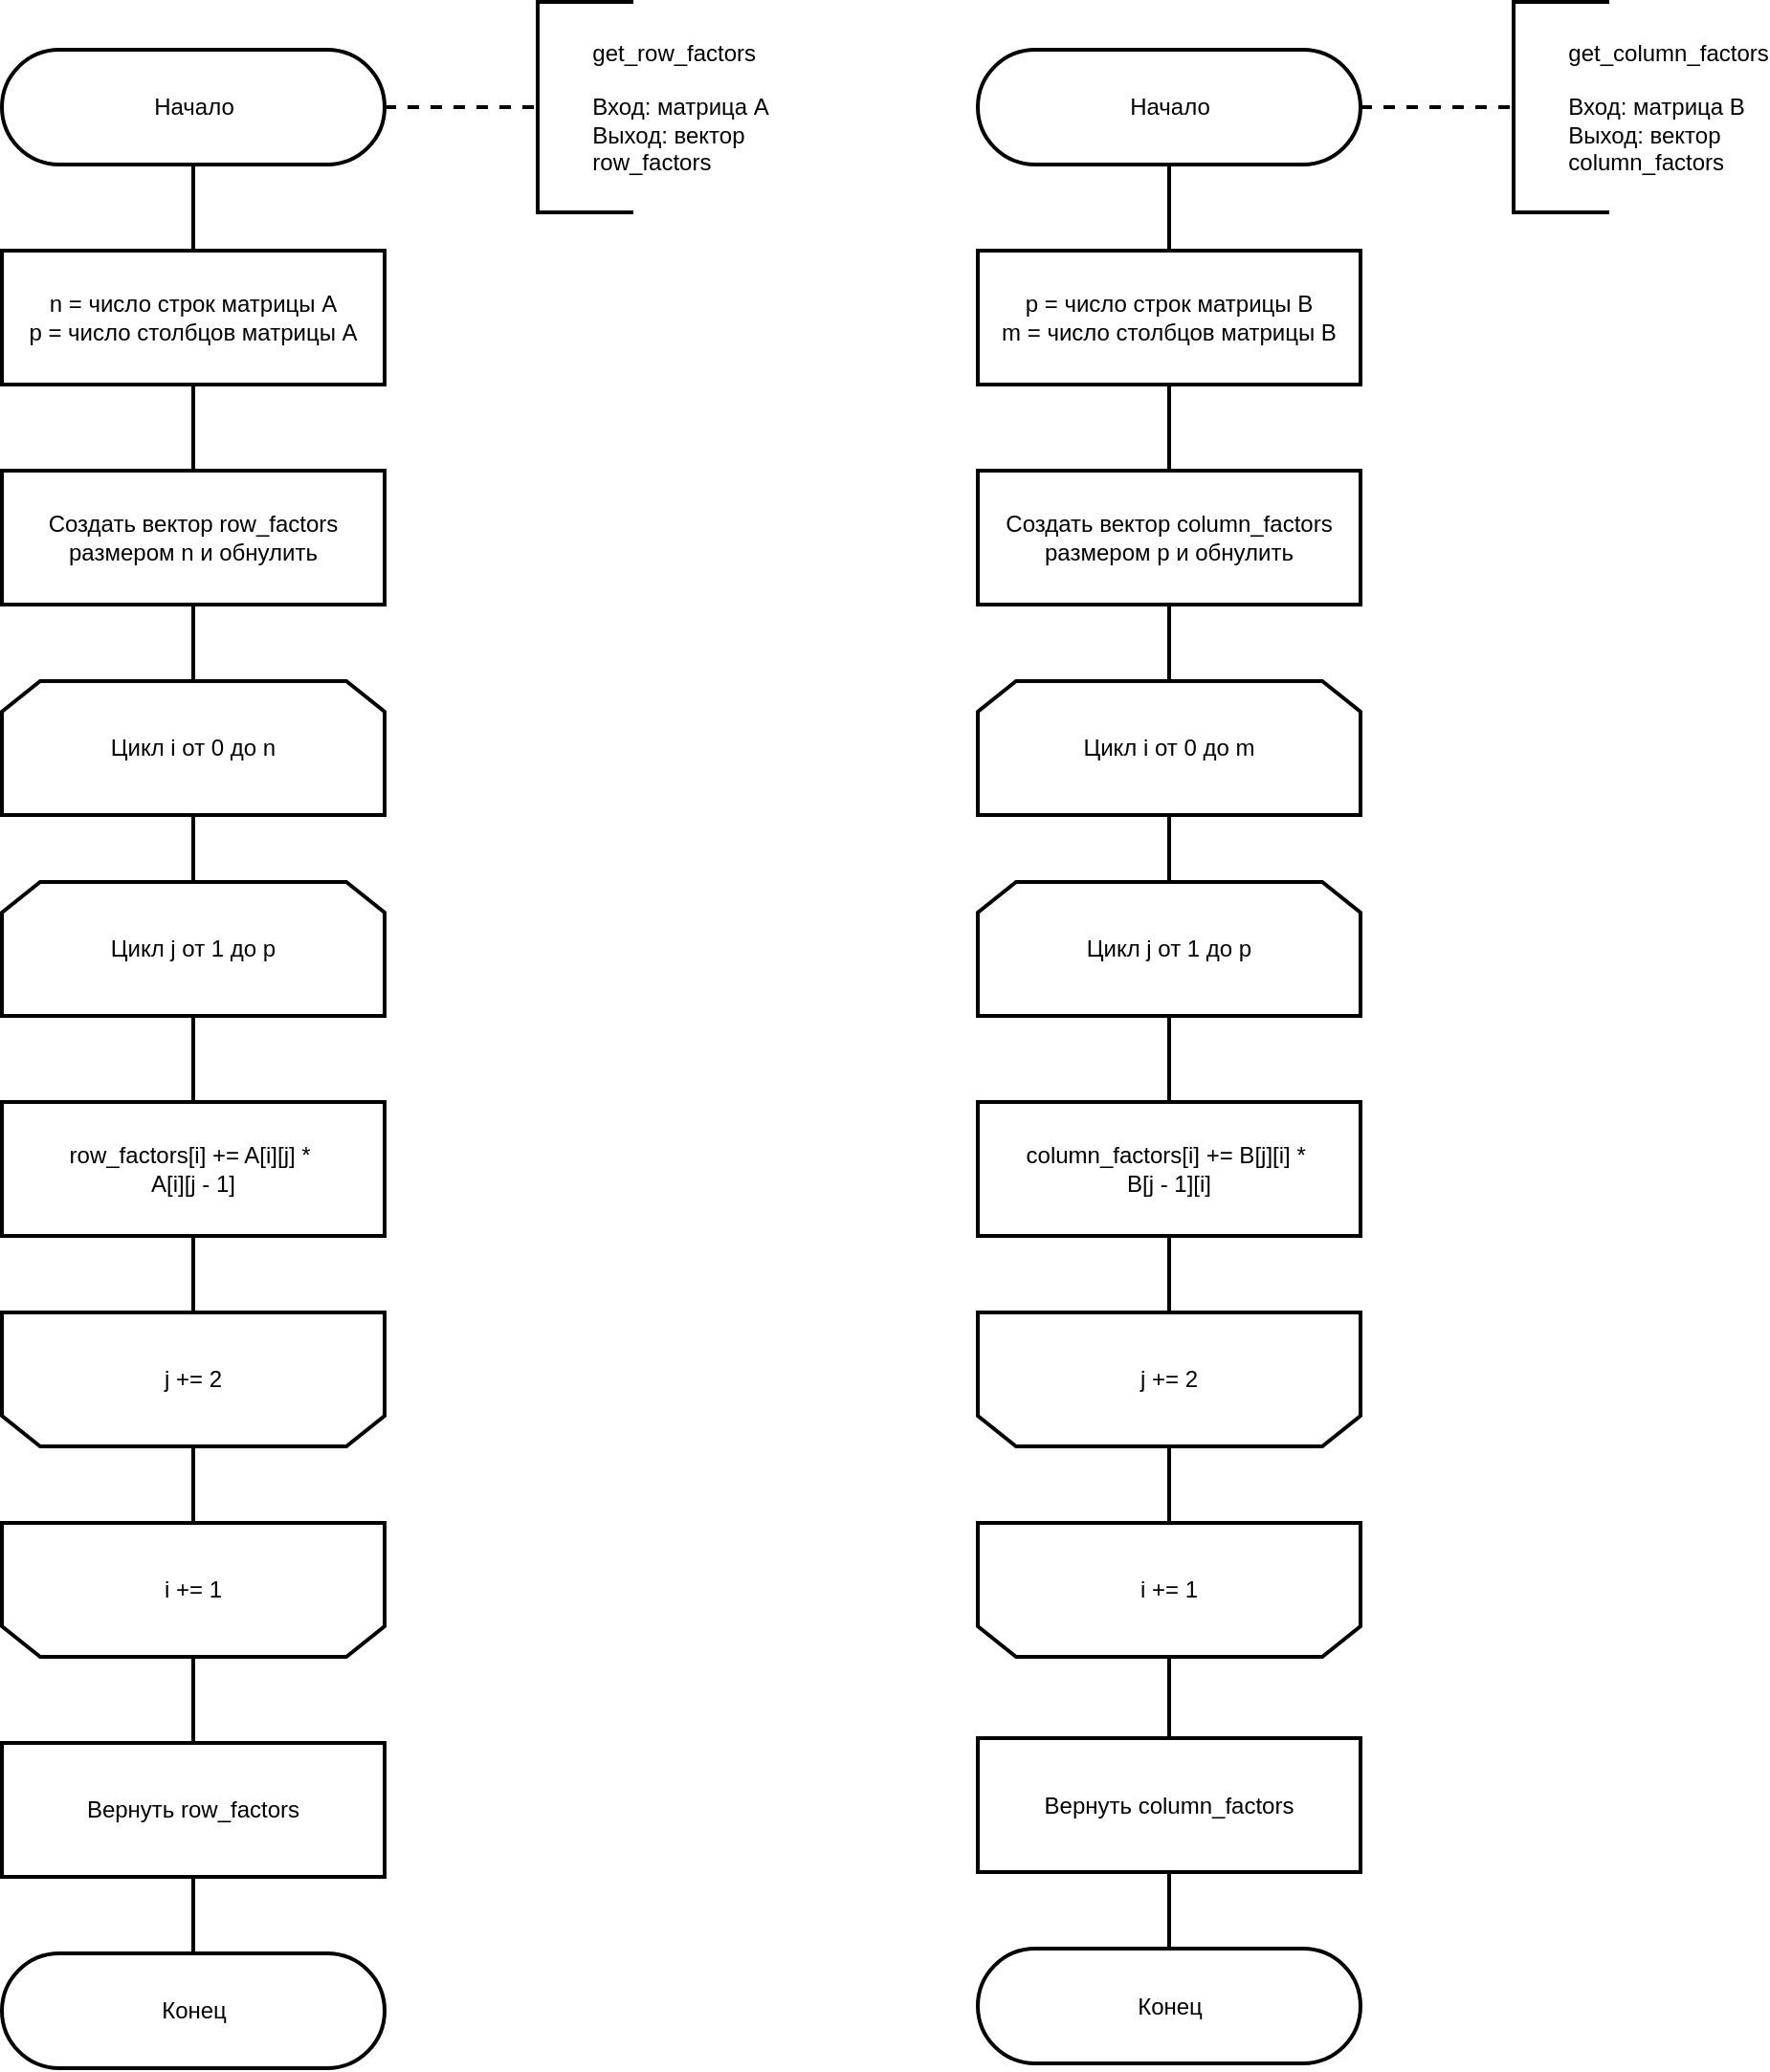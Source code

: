 <mxfile>
    <diagram id="Lz07CdzGdXIbIlgwXUwP" name="Page-1">
        <mxGraphModel dx="918" dy="555" grid="1" gridSize="10" guides="1" tooltips="1" connect="1" arrows="1" fold="1" page="1" pageScale="1" pageWidth="1169" pageHeight="1654" math="0" shadow="0">
            <root>
                <mxCell id="0"/>
                <mxCell id="1" parent="0"/>
                <mxCell id="2" style="edgeStyle=orthogonalEdgeStyle;rounded=0;orthogonalLoop=1;jettySize=auto;html=1;exitX=0.5;exitY=1;exitDx=0;exitDy=0;entryX=0.5;entryY=0;entryDx=0;entryDy=0;endArrow=none;endFill=0;strokeWidth=2;" edge="1" parent="1" source="7" target="4">
                    <mxGeometry relative="1" as="geometry">
                        <mxPoint x="220" y="640" as="sourcePoint"/>
                    </mxGeometry>
                </mxCell>
                <mxCell id="3" style="edgeStyle=orthogonalEdgeStyle;rounded=0;orthogonalLoop=1;jettySize=auto;html=1;exitX=0.5;exitY=1;exitDx=0;exitDy=0;entryX=0.5;entryY=0;entryDx=0;entryDy=0;endArrow=none;endFill=0;strokeWidth=2;" edge="1" parent="1" source="4" target="11">
                    <mxGeometry relative="1" as="geometry"/>
                </mxCell>
                <mxCell id="4" value="Цикл j от 1 до p" style="shape=loopLimit;whiteSpace=wrap;html=1;strokeWidth=2;" vertex="1" parent="1">
                    <mxGeometry x="120" y="670" width="200" height="70" as="geometry"/>
                </mxCell>
                <mxCell id="5" style="edgeStyle=orthogonalEdgeStyle;rounded=0;orthogonalLoop=1;jettySize=auto;html=1;exitX=0.5;exitY=0;exitDx=0;exitDy=0;entryX=0.5;entryY=1;entryDx=0;entryDy=0;endArrow=none;endFill=0;strokeWidth=2;" edge="1" parent="1" source="6" target="9">
                    <mxGeometry relative="1" as="geometry"/>
                </mxCell>
                <mxCell id="6" value="j += 2" style="shape=loopLimit;whiteSpace=wrap;html=1;strokeWidth=2;direction=west;" vertex="1" parent="1">
                    <mxGeometry x="120" y="895" width="200" height="70" as="geometry"/>
                </mxCell>
                <mxCell id="7" value="Цикл i от 0 до n" style="shape=loopLimit;whiteSpace=wrap;html=1;strokeWidth=2;" vertex="1" parent="1">
                    <mxGeometry x="120" y="565" width="200" height="70" as="geometry"/>
                </mxCell>
                <mxCell id="8" style="edgeStyle=orthogonalEdgeStyle;rounded=0;orthogonalLoop=1;jettySize=auto;html=1;exitX=0.5;exitY=0;exitDx=0;exitDy=0;entryX=0.5;entryY=0;entryDx=0;entryDy=0;endArrow=none;endFill=0;strokeWidth=2;" edge="1" parent="1" source="9" target="20">
                    <mxGeometry relative="1" as="geometry"/>
                </mxCell>
                <mxCell id="9" value="i += 1" style="shape=loopLimit;whiteSpace=wrap;html=1;strokeWidth=2;direction=west;" vertex="1" parent="1">
                    <mxGeometry x="120" y="1005" width="200" height="70" as="geometry"/>
                </mxCell>
                <mxCell id="10" style="edgeStyle=orthogonalEdgeStyle;rounded=0;orthogonalLoop=1;jettySize=auto;html=1;exitX=0.5;exitY=1;exitDx=0;exitDy=0;entryX=0.5;entryY=1;entryDx=0;entryDy=0;endArrow=none;endFill=0;strokeWidth=2;" edge="1" parent="1" source="11" target="6">
                    <mxGeometry relative="1" as="geometry"/>
                </mxCell>
                <mxCell id="11" value="&lt;font style=&quot;font-size: 12px&quot;&gt;row_factors[i] += A[i][j] *&amp;nbsp;&lt;br&gt;A[i][j - 1]&lt;br&gt;&lt;/font&gt;" style="rounded=0;whiteSpace=wrap;html=1;strokeWidth=2;" vertex="1" parent="1">
                    <mxGeometry x="120" y="785" width="200" height="70" as="geometry"/>
                </mxCell>
                <mxCell id="12" style="edgeStyle=orthogonalEdgeStyle;rounded=0;orthogonalLoop=1;jettySize=auto;html=1;entryX=0;entryY=0.5;entryDx=0;entryDy=0;entryPerimeter=0;endArrow=none;endFill=0;strokeWidth=2;dashed=1;exitX=1;exitY=0.5;exitDx=0;exitDy=0;exitPerimeter=0;" edge="1" parent="1" source="14" target="15">
                    <mxGeometry relative="1" as="geometry">
                        <mxPoint x="370" y="335" as="sourcePoint"/>
                        <Array as="points">
                            <mxPoint x="340" y="265"/>
                            <mxPoint x="340" y="265"/>
                        </Array>
                    </mxGeometry>
                </mxCell>
                <mxCell id="13" style="edgeStyle=orthogonalEdgeStyle;rounded=0;orthogonalLoop=1;jettySize=auto;html=1;exitX=0.5;exitY=0.5;exitDx=0;exitDy=30;exitPerimeter=0;entryX=0.5;entryY=0;entryDx=0;entryDy=0;endArrow=none;endFill=0;strokeWidth=2;" edge="1" parent="1" source="14" target="17">
                    <mxGeometry relative="1" as="geometry"/>
                </mxCell>
                <mxCell id="14" value="&lt;font style=&quot;font-size: 12px&quot;&gt;Начало&lt;/font&gt;" style="html=1;dashed=0;whitespace=wrap;shape=mxgraph.dfd.start;strokeWidth=2;" vertex="1" parent="1">
                    <mxGeometry x="120" y="235" width="200" height="60" as="geometry"/>
                </mxCell>
                <mxCell id="15" value="&lt;div&gt;&lt;span style=&quot;white-space: pre&quot;&gt;&#9;&lt;/span&gt;get_row_factors&lt;/div&gt;&lt;div&gt;&lt;span&gt;&lt;br&gt;&lt;/span&gt;&lt;/div&gt;&lt;span style=&quot;white-space: pre&quot;&gt;&#9;&lt;/span&gt;Вход: матрица A&lt;br&gt;&lt;span style=&quot;white-space: pre&quot;&gt;&#9;&lt;/span&gt;Выход: вектор&lt;br&gt;&lt;span style=&quot;white-space: pre&quot;&gt;&#9;&lt;/span&gt;row_factors" style="strokeWidth=2;html=1;shape=mxgraph.flowchart.annotation_1;align=left;pointerEvents=1;" vertex="1" parent="1">
                    <mxGeometry x="400" y="210" width="50" height="110" as="geometry"/>
                </mxCell>
                <mxCell id="16" style="edgeStyle=orthogonalEdgeStyle;rounded=0;orthogonalLoop=1;jettySize=auto;html=1;exitX=0.5;exitY=1;exitDx=0;exitDy=0;entryX=0.5;entryY=0;entryDx=0;entryDy=0;endArrow=none;endFill=0;strokeWidth=2;" edge="1" parent="1" source="17" target="22">
                    <mxGeometry relative="1" as="geometry"/>
                </mxCell>
                <mxCell id="17" value="&lt;font&gt;n = число строк матрицы A&lt;br&gt;p = число столбцов матрицы A&lt;br&gt;&lt;/font&gt;" style="rounded=0;whiteSpace=wrap;html=1;strokeWidth=2;" vertex="1" parent="1">
                    <mxGeometry x="120" y="340" width="200" height="70" as="geometry"/>
                </mxCell>
                <mxCell id="18" value="&lt;font style=&quot;font-size: 12px&quot;&gt;Конец&lt;/font&gt;" style="html=1;dashed=0;whitespace=wrap;shape=mxgraph.dfd.start;strokeWidth=2;" vertex="1" parent="1">
                    <mxGeometry x="120" y="1230" width="200" height="60" as="geometry"/>
                </mxCell>
                <mxCell id="19" style="edgeStyle=orthogonalEdgeStyle;rounded=0;orthogonalLoop=1;jettySize=auto;html=1;exitX=0.5;exitY=1;exitDx=0;exitDy=0;entryX=0.5;entryY=0.5;entryDx=0;entryDy=-30;entryPerimeter=0;endArrow=none;endFill=0;strokeWidth=2;" edge="1" parent="1" source="20" target="18">
                    <mxGeometry relative="1" as="geometry"/>
                </mxCell>
                <mxCell id="20" value="&lt;font style=&quot;font-size: 12px&quot;&gt;Вернуть row_factors&lt;br&gt;&lt;/font&gt;" style="rounded=0;whiteSpace=wrap;html=1;strokeWidth=2;" vertex="1" parent="1">
                    <mxGeometry x="120" y="1120" width="200" height="70" as="geometry"/>
                </mxCell>
                <mxCell id="21" style="edgeStyle=orthogonalEdgeStyle;rounded=0;orthogonalLoop=1;jettySize=auto;html=1;exitX=0.5;exitY=1;exitDx=0;exitDy=0;entryX=0.5;entryY=0;entryDx=0;entryDy=0;endArrow=none;endFill=0;strokeWidth=2;" edge="1" parent="1" source="22" target="7">
                    <mxGeometry relative="1" as="geometry"/>
                </mxCell>
                <mxCell id="22" value="&lt;font&gt;Создать вектор row_factors размером n и обнулить&lt;br&gt;&lt;/font&gt;" style="rounded=0;whiteSpace=wrap;html=1;strokeWidth=2;" vertex="1" parent="1">
                    <mxGeometry x="120" y="455" width="200" height="70" as="geometry"/>
                </mxCell>
                <mxCell id="23" style="edgeStyle=orthogonalEdgeStyle;rounded=0;orthogonalLoop=1;jettySize=auto;html=1;exitX=0.5;exitY=1;exitDx=0;exitDy=0;entryX=0.5;entryY=0;entryDx=0;entryDy=0;endArrow=none;endFill=0;strokeWidth=2;" edge="1" parent="1" source="28" target="25">
                    <mxGeometry relative="1" as="geometry">
                        <mxPoint x="730" y="640" as="sourcePoint"/>
                    </mxGeometry>
                </mxCell>
                <mxCell id="24" style="edgeStyle=orthogonalEdgeStyle;rounded=0;orthogonalLoop=1;jettySize=auto;html=1;exitX=0.5;exitY=1;exitDx=0;exitDy=0;entryX=0.5;entryY=0;entryDx=0;entryDy=0;endArrow=none;endFill=0;strokeWidth=2;" edge="1" parent="1" source="25" target="32">
                    <mxGeometry relative="1" as="geometry"/>
                </mxCell>
                <mxCell id="25" value="Цикл j от 1 до p" style="shape=loopLimit;whiteSpace=wrap;html=1;strokeWidth=2;" vertex="1" parent="1">
                    <mxGeometry x="630" y="670" width="200" height="70" as="geometry"/>
                </mxCell>
                <mxCell id="26" style="edgeStyle=orthogonalEdgeStyle;rounded=0;orthogonalLoop=1;jettySize=auto;html=1;exitX=0.5;exitY=0;exitDx=0;exitDy=0;entryX=0.5;entryY=1;entryDx=0;entryDy=0;endArrow=none;endFill=0;strokeWidth=2;" edge="1" parent="1" source="27" target="30">
                    <mxGeometry relative="1" as="geometry"/>
                </mxCell>
                <mxCell id="27" value="j += 2" style="shape=loopLimit;whiteSpace=wrap;html=1;strokeWidth=2;direction=west;" vertex="1" parent="1">
                    <mxGeometry x="630" y="895" width="200" height="70" as="geometry"/>
                </mxCell>
                <mxCell id="28" value="Цикл i от 0 до m" style="shape=loopLimit;whiteSpace=wrap;html=1;strokeWidth=2;" vertex="1" parent="1">
                    <mxGeometry x="630" y="565" width="200" height="70" as="geometry"/>
                </mxCell>
                <mxCell id="29" style="edgeStyle=orthogonalEdgeStyle;rounded=0;orthogonalLoop=1;jettySize=auto;html=1;exitX=0.5;exitY=0;exitDx=0;exitDy=0;entryX=0.5;entryY=0;entryDx=0;entryDy=0;endArrow=none;endFill=0;strokeWidth=2;" edge="1" parent="1" source="30" target="43">
                    <mxGeometry relative="1" as="geometry"/>
                </mxCell>
                <mxCell id="30" value="i += 1" style="shape=loopLimit;whiteSpace=wrap;html=1;strokeWidth=2;direction=west;" vertex="1" parent="1">
                    <mxGeometry x="630" y="1005" width="200" height="70" as="geometry"/>
                </mxCell>
                <mxCell id="31" style="edgeStyle=orthogonalEdgeStyle;rounded=0;orthogonalLoop=1;jettySize=auto;html=1;exitX=0.5;exitY=1;exitDx=0;exitDy=0;entryX=0.5;entryY=1;entryDx=0;entryDy=0;endArrow=none;endFill=0;strokeWidth=2;" edge="1" parent="1" source="32" target="27">
                    <mxGeometry relative="1" as="geometry"/>
                </mxCell>
                <mxCell id="32" value="&lt;font style=&quot;font-size: 12px&quot;&gt;column_factors[i] += B[j][i] *&amp;nbsp;&lt;br&gt;B[j - 1][i]&lt;br&gt;&lt;/font&gt;" style="rounded=0;whiteSpace=wrap;html=1;strokeWidth=2;" vertex="1" parent="1">
                    <mxGeometry x="630" y="785" width="200" height="70" as="geometry"/>
                </mxCell>
                <mxCell id="33" style="edgeStyle=orthogonalEdgeStyle;rounded=0;orthogonalLoop=1;jettySize=auto;html=1;entryX=0;entryY=0.5;entryDx=0;entryDy=0;entryPerimeter=0;endArrow=none;endFill=0;strokeWidth=2;dashed=1;exitX=1;exitY=0.5;exitDx=0;exitDy=0;exitPerimeter=0;" edge="1" parent="1" source="35" target="36">
                    <mxGeometry relative="1" as="geometry">
                        <mxPoint x="880" y="335" as="sourcePoint"/>
                        <Array as="points">
                            <mxPoint x="850" y="265"/>
                            <mxPoint x="850" y="265"/>
                        </Array>
                    </mxGeometry>
                </mxCell>
                <mxCell id="34" style="edgeStyle=orthogonalEdgeStyle;rounded=0;orthogonalLoop=1;jettySize=auto;html=1;exitX=0.5;exitY=0.5;exitDx=0;exitDy=30;exitPerimeter=0;entryX=0.5;entryY=0;entryDx=0;entryDy=0;endArrow=none;endFill=0;strokeWidth=2;" edge="1" parent="1" source="35" target="38">
                    <mxGeometry relative="1" as="geometry"/>
                </mxCell>
                <mxCell id="35" value="&lt;font style=&quot;font-size: 12px&quot;&gt;Начало&lt;/font&gt;" style="html=1;dashed=0;whitespace=wrap;shape=mxgraph.dfd.start;strokeWidth=2;" vertex="1" parent="1">
                    <mxGeometry x="630" y="235" width="200" height="60" as="geometry"/>
                </mxCell>
                <mxCell id="36" value="&lt;div&gt;&lt;span style=&quot;white-space: pre&quot;&gt;&#9;&lt;/span&gt;get_column_factors&lt;/div&gt;&lt;div&gt;&lt;span&gt;&lt;br&gt;&lt;/span&gt;&lt;/div&gt;&lt;span style=&quot;white-space: pre&quot;&gt;&#9;&lt;/span&gt;Вход: матрица B&lt;br&gt;&lt;span style=&quot;white-space: pre&quot;&gt;&#9;&lt;/span&gt;Выход: вектор&lt;br&gt;&lt;span style=&quot;white-space: pre&quot;&gt;&#9;&lt;/span&gt;column_factors" style="strokeWidth=2;html=1;shape=mxgraph.flowchart.annotation_1;align=left;pointerEvents=1;" vertex="1" parent="1">
                    <mxGeometry x="910" y="210" width="50" height="110" as="geometry"/>
                </mxCell>
                <mxCell id="37" style="edgeStyle=orthogonalEdgeStyle;rounded=0;orthogonalLoop=1;jettySize=auto;html=1;exitX=0.5;exitY=1;exitDx=0;exitDy=0;entryX=0.5;entryY=0;entryDx=0;entryDy=0;endArrow=none;endFill=0;strokeWidth=2;" edge="1" parent="1" source="38" target="40">
                    <mxGeometry relative="1" as="geometry"/>
                </mxCell>
                <mxCell id="38" value="&lt;font&gt;p = число строк матрицы B&lt;br&gt;m = число столбцов матрицы B&lt;br&gt;&lt;/font&gt;" style="rounded=0;whiteSpace=wrap;html=1;strokeWidth=2;" vertex="1" parent="1">
                    <mxGeometry x="630" y="340" width="200" height="70" as="geometry"/>
                </mxCell>
                <mxCell id="39" style="edgeStyle=orthogonalEdgeStyle;rounded=0;orthogonalLoop=1;jettySize=auto;html=1;exitX=0.5;exitY=1;exitDx=0;exitDy=0;entryX=0.5;entryY=0;entryDx=0;entryDy=0;endArrow=none;endFill=0;strokeWidth=2;" edge="1" parent="1" source="40" target="28">
                    <mxGeometry relative="1" as="geometry"/>
                </mxCell>
                <mxCell id="40" value="&lt;font&gt;Создать вектор column_factors размером p и обнулить&lt;br&gt;&lt;/font&gt;" style="rounded=0;whiteSpace=wrap;html=1;strokeWidth=2;" vertex="1" parent="1">
                    <mxGeometry x="630" y="455" width="200" height="70" as="geometry"/>
                </mxCell>
                <mxCell id="41" value="&lt;font style=&quot;font-size: 12px&quot;&gt;Конец&lt;/font&gt;" style="html=1;dashed=0;whitespace=wrap;shape=mxgraph.dfd.start;strokeWidth=2;" vertex="1" parent="1">
                    <mxGeometry x="630" y="1227.5" width="200" height="60" as="geometry"/>
                </mxCell>
                <mxCell id="42" style="edgeStyle=orthogonalEdgeStyle;rounded=0;orthogonalLoop=1;jettySize=auto;html=1;exitX=0.5;exitY=1;exitDx=0;exitDy=0;entryX=0.5;entryY=0.5;entryDx=0;entryDy=-30;entryPerimeter=0;endArrow=none;endFill=0;strokeWidth=2;" edge="1" parent="1" source="43" target="41">
                    <mxGeometry relative="1" as="geometry"/>
                </mxCell>
                <mxCell id="43" value="&lt;font style=&quot;font-size: 12px&quot;&gt;Вернуть column_factors&lt;br&gt;&lt;/font&gt;" style="rounded=0;whiteSpace=wrap;html=1;strokeWidth=2;" vertex="1" parent="1">
                    <mxGeometry x="630" y="1117.5" width="200" height="70" as="geometry"/>
                </mxCell>
            </root>
        </mxGraphModel>
    </diagram>
</mxfile>